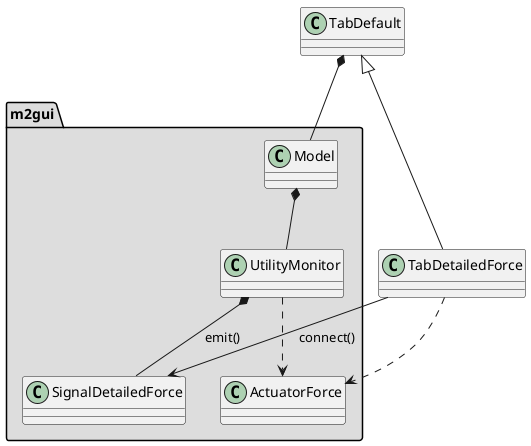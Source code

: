 @startuml
package "m2gui" #DDDDDD {
  Model *-- UtilityMonitor
  UtilityMonitor *-- SignalDetailedForce : emit()
  UtilityMonitor ..> ActuatorForce
}

TabDefault *-- Model
TabDefault <|-- TabDetailedForce

TabDetailedForce --> SignalDetailedForce : connect()
TabDetailedForce ..> ActuatorForce
@enduml
